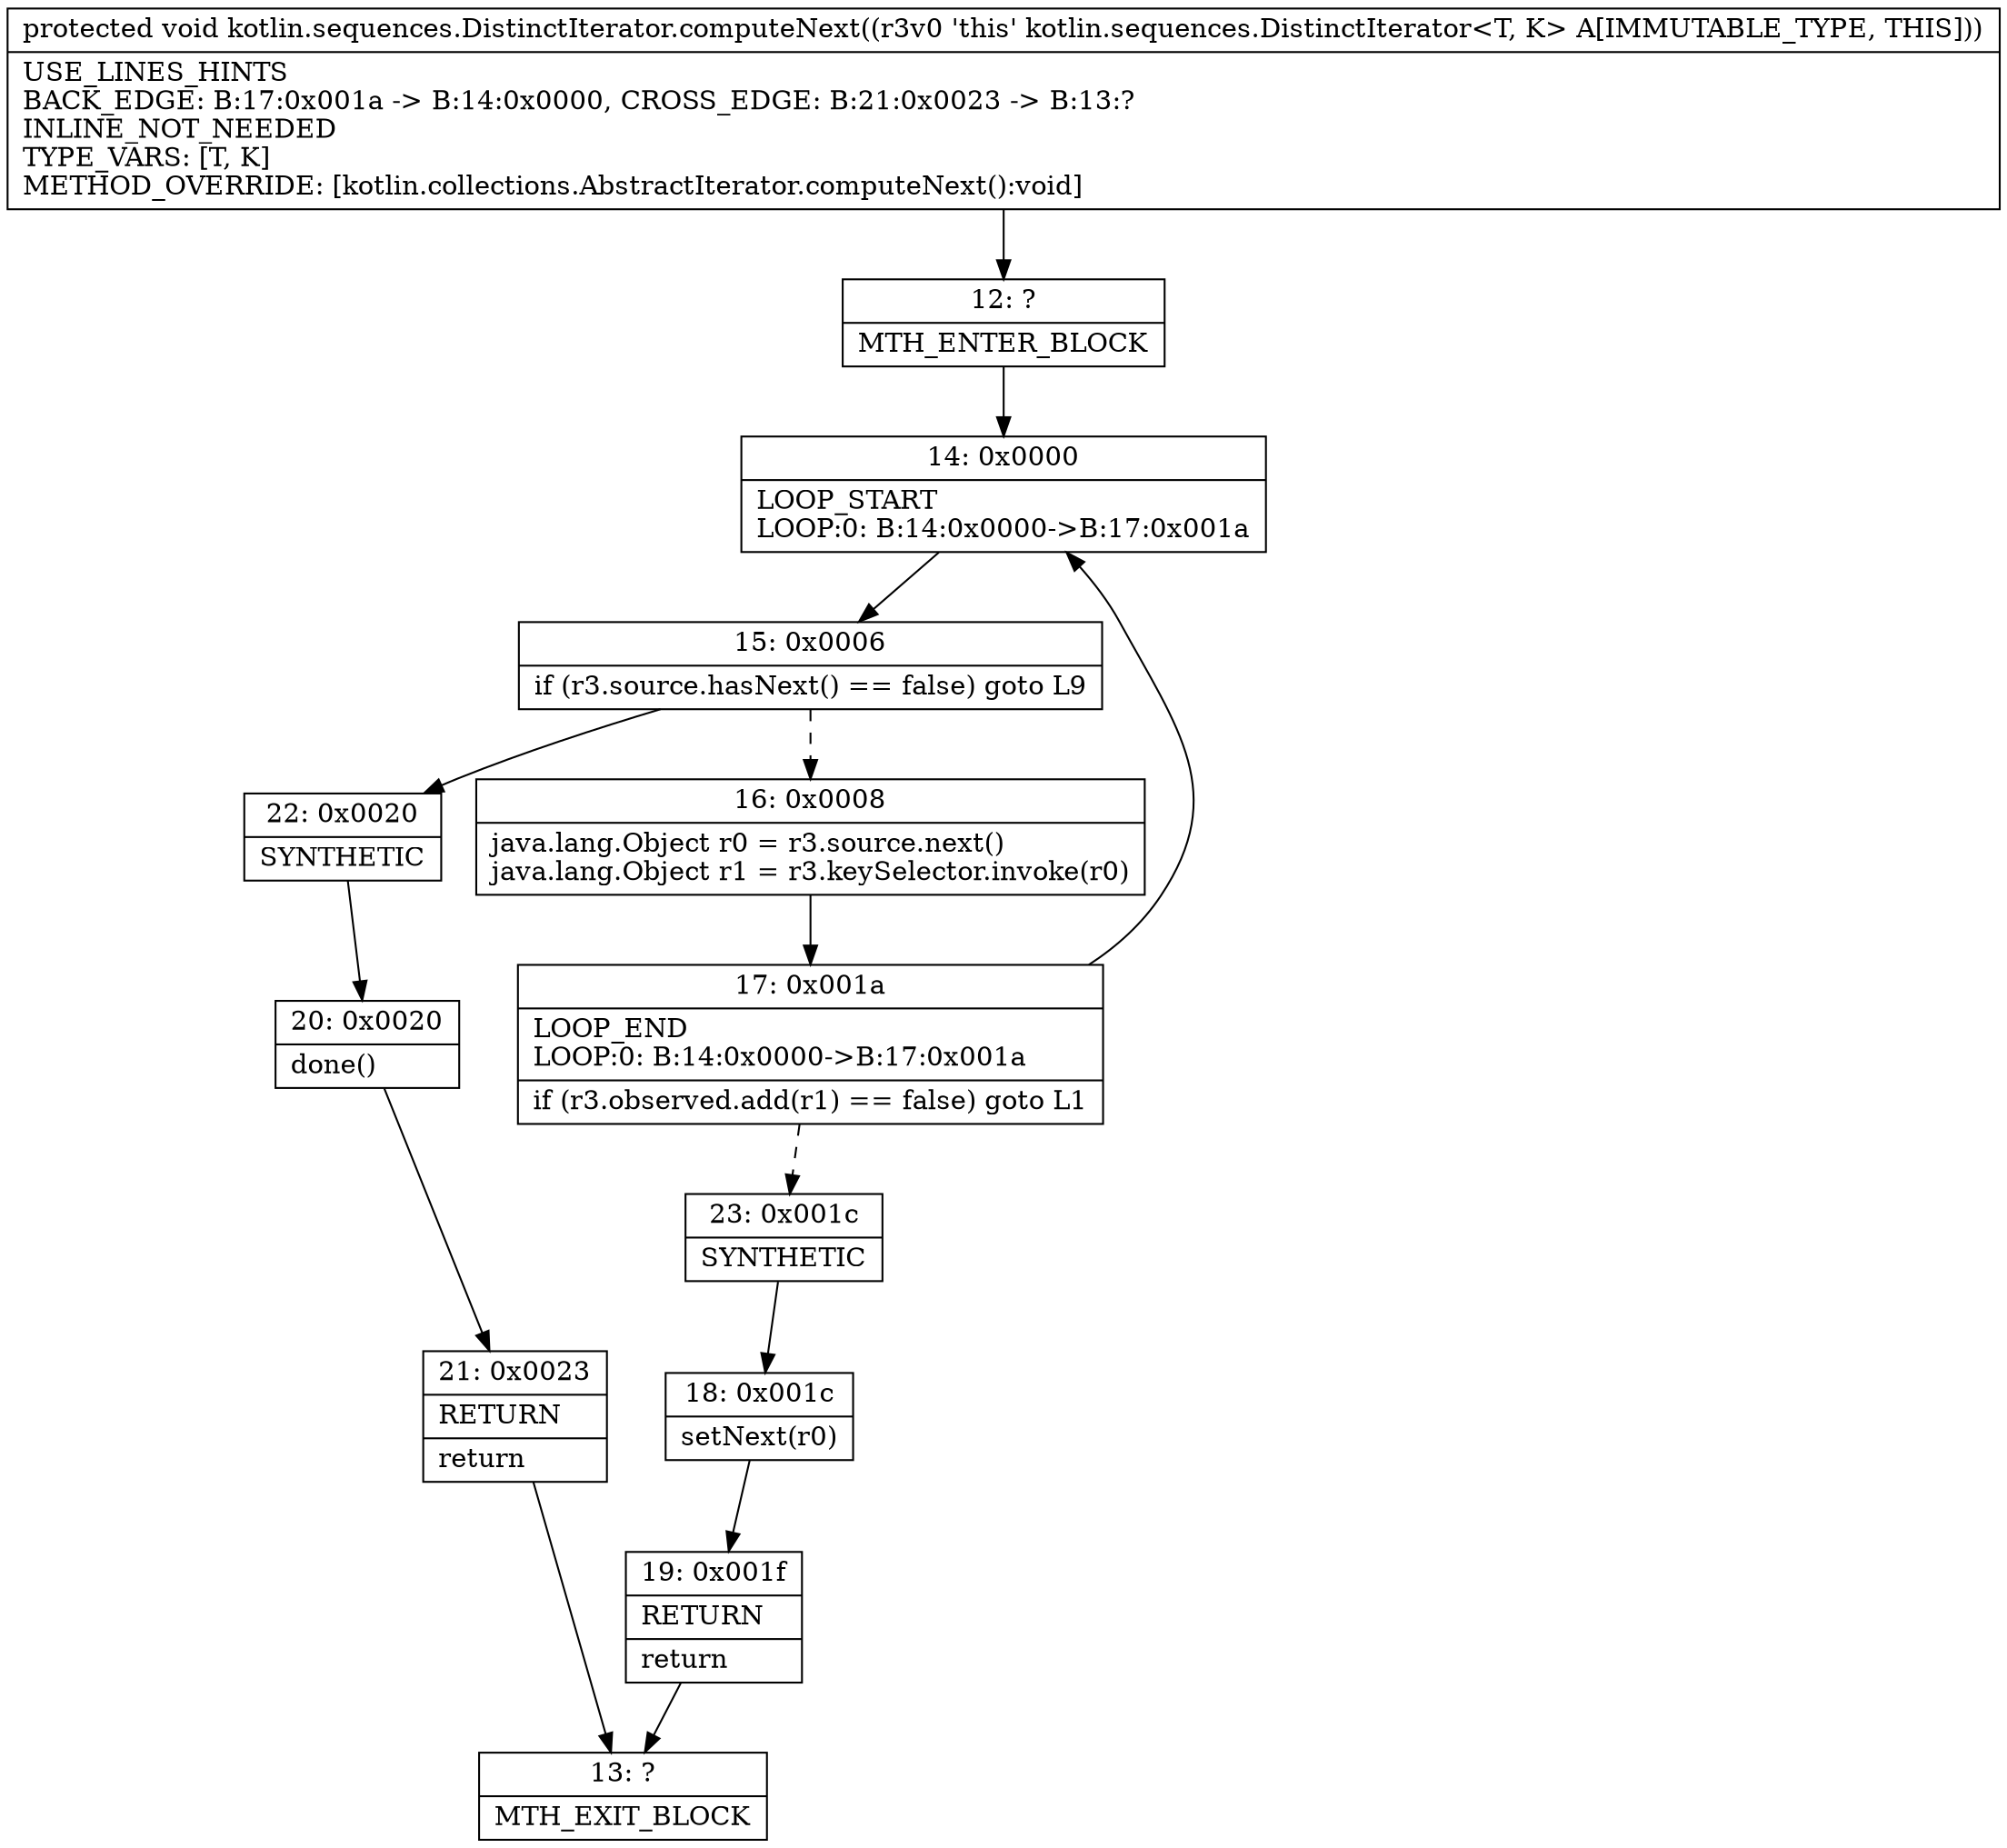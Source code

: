 digraph "CFG forkotlin.sequences.DistinctIterator.computeNext()V" {
Node_12 [shape=record,label="{12\:\ ?|MTH_ENTER_BLOCK\l}"];
Node_14 [shape=record,label="{14\:\ 0x0000|LOOP_START\lLOOP:0: B:14:0x0000\-\>B:17:0x001a\l}"];
Node_15 [shape=record,label="{15\:\ 0x0006|if (r3.source.hasNext() == false) goto L9\l}"];
Node_16 [shape=record,label="{16\:\ 0x0008|java.lang.Object r0 = r3.source.next()\ljava.lang.Object r1 = r3.keySelector.invoke(r0)\l}"];
Node_17 [shape=record,label="{17\:\ 0x001a|LOOP_END\lLOOP:0: B:14:0x0000\-\>B:17:0x001a\l|if (r3.observed.add(r1) == false) goto L1\l}"];
Node_23 [shape=record,label="{23\:\ 0x001c|SYNTHETIC\l}"];
Node_18 [shape=record,label="{18\:\ 0x001c|setNext(r0)\l}"];
Node_19 [shape=record,label="{19\:\ 0x001f|RETURN\l|return\l}"];
Node_13 [shape=record,label="{13\:\ ?|MTH_EXIT_BLOCK\l}"];
Node_22 [shape=record,label="{22\:\ 0x0020|SYNTHETIC\l}"];
Node_20 [shape=record,label="{20\:\ 0x0020|done()\l}"];
Node_21 [shape=record,label="{21\:\ 0x0023|RETURN\l|return\l}"];
MethodNode[shape=record,label="{protected void kotlin.sequences.DistinctIterator.computeNext((r3v0 'this' kotlin.sequences.DistinctIterator\<T, K\> A[IMMUTABLE_TYPE, THIS]))  | USE_LINES_HINTS\lBACK_EDGE: B:17:0x001a \-\> B:14:0x0000, CROSS_EDGE: B:21:0x0023 \-\> B:13:?\lINLINE_NOT_NEEDED\lTYPE_VARS: [T, K]\lMETHOD_OVERRIDE: [kotlin.collections.AbstractIterator.computeNext():void]\l}"];
MethodNode -> Node_12;Node_12 -> Node_14;
Node_14 -> Node_15;
Node_15 -> Node_16[style=dashed];
Node_15 -> Node_22;
Node_16 -> Node_17;
Node_17 -> Node_14;
Node_17 -> Node_23[style=dashed];
Node_23 -> Node_18;
Node_18 -> Node_19;
Node_19 -> Node_13;
Node_22 -> Node_20;
Node_20 -> Node_21;
Node_21 -> Node_13;
}

